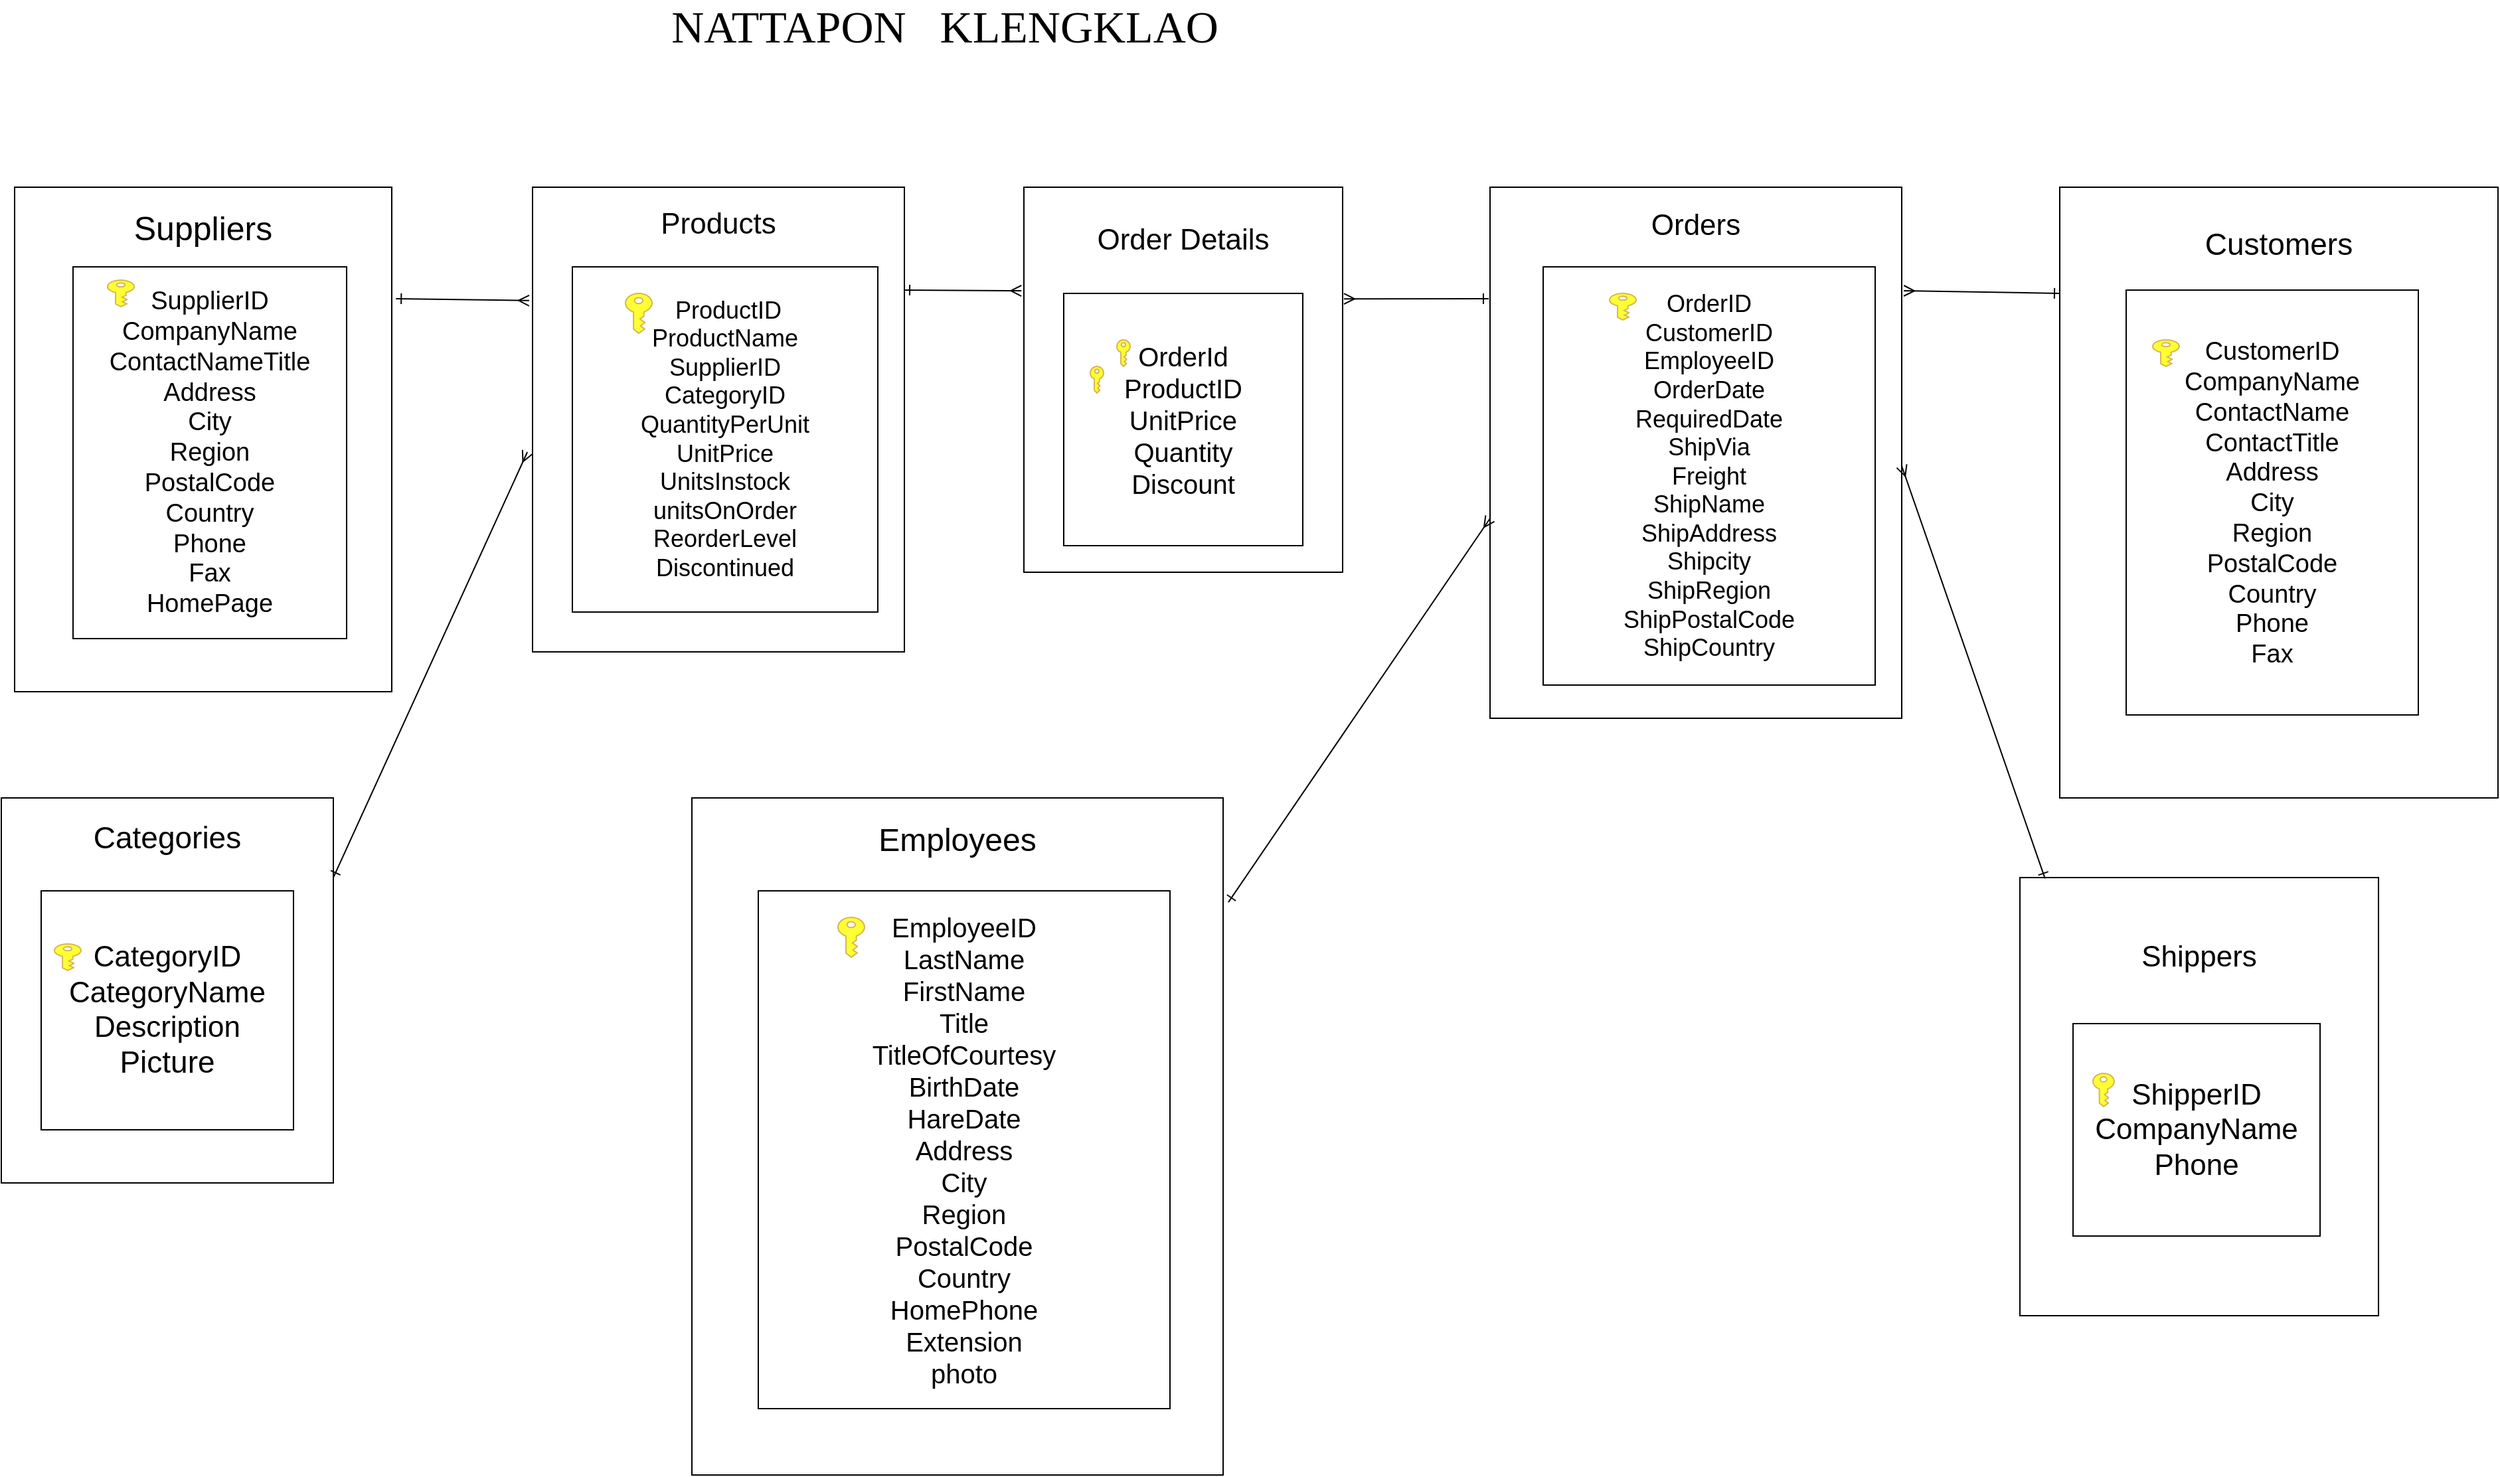 <mxfile version="14.4.3" type="github">
  <diagram id="C5RBs43oDa-KdzZeNtuy" name="Page-1">
    <mxGraphModel dx="1552" dy="1932" grid="1" gridSize="10" guides="1" tooltips="1" connect="1" arrows="1" fold="1" page="1" pageScale="1" pageWidth="827" pageHeight="1169" math="0" shadow="0">
      <root>
        <mxCell id="WIyWlLk6GJQsqaUBKTNV-0" />
        <mxCell id="WIyWlLk6GJQsqaUBKTNV-1" parent="WIyWlLk6GJQsqaUBKTNV-0" />
        <mxCell id="t3ygeQTU_5rc4qZ34IZP-57" value="" style="shape=table;html=1;whiteSpace=wrap;startSize=0;container=1;collapsible=0;childLayout=tableLayout;" parent="WIyWlLk6GJQsqaUBKTNV-1" vertex="1">
          <mxGeometry x="1670" y="-910" width="330" height="460" as="geometry" />
        </mxCell>
        <mxCell id="t3ygeQTU_5rc4qZ34IZP-58" value="" style="shape=partialRectangle;html=1;whiteSpace=wrap;collapsible=0;dropTarget=0;pointerEvents=0;fillColor=none;top=0;left=0;bottom=0;right=0;points=[[0,0.5],[1,0.5]];portConstraint=eastwest;" parent="t3ygeQTU_5rc4qZ34IZP-57" vertex="1">
          <mxGeometry width="330" height="460" as="geometry" />
        </mxCell>
        <mxCell id="t3ygeQTU_5rc4qZ34IZP-59" value="&lt;font&gt;&lt;font&gt;&lt;font style=&quot;font-size: 23px&quot;&gt;Customers&lt;br&gt;&lt;/font&gt;&lt;br&gt;&lt;br&gt;&lt;br&gt;&lt;br&gt;&lt;br&gt;&lt;br&gt;&lt;br&gt;&lt;br&gt;&lt;br&gt;&lt;br&gt;&lt;/font&gt;&lt;br&gt;&lt;br&gt;&lt;br&gt;&lt;br&gt;&lt;br&gt;&lt;br&gt;&lt;br&gt;&lt;br&gt;&lt;br&gt;&lt;br&gt;&lt;br&gt;&lt;br&gt;&lt;br&gt;&lt;br&gt;&lt;br&gt;&lt;br&gt;&lt;/font&gt;" style="shape=partialRectangle;html=1;whiteSpace=wrap;connectable=0;overflow=hidden;fillColor=none;top=0;left=0;bottom=0;right=0;" parent="t3ygeQTU_5rc4qZ34IZP-58" vertex="1">
          <mxGeometry width="330" height="460" as="geometry" />
        </mxCell>
        <mxCell id="t3ygeQTU_5rc4qZ34IZP-51" value="" style="shape=table;html=1;whiteSpace=wrap;startSize=0;container=1;collapsible=0;childLayout=tableLayout;" parent="WIyWlLk6GJQsqaUBKTNV-1" vertex="1">
          <mxGeometry x="890" y="-910" width="240" height="290" as="geometry" />
        </mxCell>
        <mxCell id="t3ygeQTU_5rc4qZ34IZP-52" value="" style="shape=partialRectangle;html=1;whiteSpace=wrap;collapsible=0;dropTarget=0;pointerEvents=0;fillColor=none;top=0;left=0;bottom=0;right=0;points=[[0,0.5],[1,0.5]];portConstraint=eastwest;" parent="t3ygeQTU_5rc4qZ34IZP-51" vertex="1">
          <mxGeometry width="240" height="290" as="geometry" />
        </mxCell>
        <mxCell id="t3ygeQTU_5rc4qZ34IZP-53" value="&lt;font style=&quot;font-size: 22px&quot;&gt;Order Details&lt;br&gt;&lt;br&gt;&lt;br&gt;&lt;br&gt;&lt;br&gt;&lt;br&gt;&lt;br&gt;&lt;br&gt;&lt;br&gt;&lt;/font&gt;" style="shape=partialRectangle;html=1;whiteSpace=wrap;connectable=0;overflow=hidden;fillColor=none;top=0;left=0;bottom=0;right=0;" parent="t3ygeQTU_5rc4qZ34IZP-52" vertex="1">
          <mxGeometry width="240" height="290" as="geometry" />
        </mxCell>
        <mxCell id="t3ygeQTU_5rc4qZ34IZP-42" value="" style="shape=table;html=1;whiteSpace=wrap;startSize=0;container=1;collapsible=0;childLayout=tableLayout;" parent="WIyWlLk6GJQsqaUBKTNV-1" vertex="1">
          <mxGeometry x="130" y="-910" width="284" height="380" as="geometry" />
        </mxCell>
        <mxCell id="t3ygeQTU_5rc4qZ34IZP-43" value="" style="shape=partialRectangle;html=1;whiteSpace=wrap;collapsible=0;dropTarget=0;pointerEvents=0;fillColor=none;top=0;left=0;bottom=0;right=0;points=[[0,0.5],[1,0.5]];portConstraint=eastwest;" parent="t3ygeQTU_5rc4qZ34IZP-42" vertex="1">
          <mxGeometry width="284" height="380" as="geometry" />
        </mxCell>
        <mxCell id="t3ygeQTU_5rc4qZ34IZP-44" value="&lt;font style=&quot;font-size: 25px&quot;&gt;Suppliers&lt;br&gt;&lt;br&gt;&lt;br&gt;&lt;/font&gt;&lt;br&gt;&lt;br&gt;&lt;br&gt;&lt;br&gt;&lt;br&gt;&lt;br&gt;&lt;br&gt;&lt;br&gt;&lt;br&gt;&lt;br&gt;&lt;br&gt;&lt;br&gt;&lt;br&gt;&lt;br&gt;&lt;br&gt;&lt;br&gt;&lt;br&gt;&lt;br&gt;" style="shape=partialRectangle;html=1;whiteSpace=wrap;connectable=0;overflow=hidden;fillColor=none;top=0;left=0;bottom=0;right=0;" parent="t3ygeQTU_5rc4qZ34IZP-43" vertex="1">
          <mxGeometry width="284" height="380" as="geometry" />
        </mxCell>
        <mxCell id="t3ygeQTU_5rc4qZ34IZP-39" value="" style="shape=table;html=1;whiteSpace=wrap;startSize=0;container=1;collapsible=0;childLayout=tableLayout;" parent="WIyWlLk6GJQsqaUBKTNV-1" vertex="1">
          <mxGeometry x="1241" y="-910" width="310" height="400" as="geometry" />
        </mxCell>
        <mxCell id="t3ygeQTU_5rc4qZ34IZP-40" value="" style="shape=partialRectangle;html=1;whiteSpace=wrap;collapsible=0;dropTarget=0;pointerEvents=0;fillColor=none;top=0;left=0;bottom=0;right=0;points=[[0,0.5],[1,0.5]];portConstraint=eastwest;" parent="t3ygeQTU_5rc4qZ34IZP-39" vertex="1">
          <mxGeometry width="310" height="400" as="geometry" />
        </mxCell>
        <mxCell id="t3ygeQTU_5rc4qZ34IZP-41" value="&lt;font style=&quot;font-size: 22px&quot;&gt;Orders&lt;br&gt;&lt;br&gt;&lt;br&gt;&lt;br&gt;&lt;br&gt;&lt;br&gt;&lt;br&gt;&lt;br&gt;&lt;br&gt;&lt;br&gt;&lt;br&gt;&lt;br&gt;&lt;br&gt;&lt;br&gt;&lt;/font&gt;" style="shape=partialRectangle;html=1;whiteSpace=wrap;connectable=0;overflow=hidden;fillColor=none;top=0;left=0;bottom=0;right=0;" parent="t3ygeQTU_5rc4qZ34IZP-40" vertex="1">
          <mxGeometry width="310" height="400" as="geometry" />
        </mxCell>
        <mxCell id="t3ygeQTU_5rc4qZ34IZP-32" value="" style="shape=table;html=1;whiteSpace=wrap;startSize=0;container=1;collapsible=0;childLayout=tableLayout;" parent="WIyWlLk6GJQsqaUBKTNV-1" vertex="1">
          <mxGeometry x="520" y="-910" width="280" height="350" as="geometry" />
        </mxCell>
        <mxCell id="t3ygeQTU_5rc4qZ34IZP-33" value="" style="shape=partialRectangle;html=1;whiteSpace=wrap;collapsible=0;dropTarget=0;pointerEvents=0;fillColor=none;top=0;left=0;bottom=0;right=0;points=[[0,0.5],[1,0.5]];portConstraint=eastwest;" parent="t3ygeQTU_5rc4qZ34IZP-32" vertex="1">
          <mxGeometry width="280" height="350" as="geometry" />
        </mxCell>
        <mxCell id="t3ygeQTU_5rc4qZ34IZP-34" value="&lt;font&gt;&lt;font style=&quot;font-size: 22px&quot;&gt;Products&lt;br&gt;&lt;br&gt;&lt;br&gt;&lt;br&gt;&lt;/font&gt;&lt;br&gt;&lt;br&gt;&lt;br&gt;&lt;br&gt;&lt;br&gt;&lt;br&gt;&lt;br&gt;&lt;br&gt;&lt;br&gt;&lt;br&gt;&lt;br&gt;&lt;br&gt;&lt;br&gt;&lt;br&gt;&lt;br&gt;&lt;/font&gt;" style="shape=partialRectangle;html=1;whiteSpace=wrap;connectable=0;overflow=hidden;fillColor=none;top=0;left=0;bottom=0;right=0;" parent="t3ygeQTU_5rc4qZ34IZP-33" vertex="1">
          <mxGeometry width="280" height="350" as="geometry" />
        </mxCell>
        <mxCell id="t3ygeQTU_5rc4qZ34IZP-22" value="" style="shape=table;html=1;whiteSpace=wrap;startSize=0;container=1;collapsible=0;childLayout=tableLayout;" parent="WIyWlLk6GJQsqaUBKTNV-1" vertex="1">
          <mxGeometry x="174" y="-850" width="206" height="280" as="geometry" />
        </mxCell>
        <mxCell id="t3ygeQTU_5rc4qZ34IZP-25" value="" style="shape=partialRectangle;html=1;whiteSpace=wrap;collapsible=0;dropTarget=0;pointerEvents=0;fillColor=none;top=0;left=0;bottom=0;right=0;points=[[0,0.5],[1,0.5]];portConstraint=eastwest;" parent="t3ygeQTU_5rc4qZ34IZP-22" vertex="1">
          <mxGeometry width="206" height="280" as="geometry" />
        </mxCell>
        <mxCell id="t3ygeQTU_5rc4qZ34IZP-26" value="&lt;font style=&quot;font-size: 19px&quot;&gt;SupplierID&lt;br&gt;CompanyName&lt;br&gt;ContactNameTitle&lt;br&gt;Address&lt;br&gt;City&lt;br&gt;Region&lt;br&gt;PostalCode&lt;br&gt;Country&lt;br&gt;Phone&lt;br&gt;Fax&lt;br&gt;HomePage&lt;/font&gt;" style="shape=partialRectangle;html=1;whiteSpace=wrap;connectable=0;overflow=hidden;fillColor=none;top=0;left=0;bottom=0;right=0;" parent="t3ygeQTU_5rc4qZ34IZP-25" vertex="1">
          <mxGeometry width="206" height="280" as="geometry" />
        </mxCell>
        <mxCell id="t3ygeQTU_5rc4qZ34IZP-1" value="" style="pointerEvents=1;shadow=0;dashed=0;html=1;strokeColor=#d6b656;labelPosition=center;verticalLabelPosition=bottom;verticalAlign=top;outlineConnect=0;align=center;shape=mxgraph.office.security.key_permissions;fillColor=#FFFF33;rotation=0;" parent="WIyWlLk6GJQsqaUBKTNV-1" vertex="1">
          <mxGeometry x="200" y="-840" width="20" height="20" as="geometry" />
        </mxCell>
        <mxCell id="t3ygeQTU_5rc4qZ34IZP-27" value="" style="shape=table;html=1;whiteSpace=wrap;startSize=0;container=1;collapsible=0;childLayout=tableLayout;" parent="WIyWlLk6GJQsqaUBKTNV-1" vertex="1">
          <mxGeometry x="550" y="-850" width="230" height="260" as="geometry" />
        </mxCell>
        <mxCell id="t3ygeQTU_5rc4qZ34IZP-28" value="" style="shape=partialRectangle;html=1;whiteSpace=wrap;collapsible=0;dropTarget=0;pointerEvents=0;fillColor=none;top=0;left=0;bottom=0;right=0;points=[[0,0.5],[1,0.5]];portConstraint=eastwest;" parent="t3ygeQTU_5rc4qZ34IZP-27" vertex="1">
          <mxGeometry width="230" height="260" as="geometry" />
        </mxCell>
        <mxCell id="t3ygeQTU_5rc4qZ34IZP-29" value="&lt;font style=&quot;font-size: 18px&quot;&gt;&amp;nbsp;&lt;font style=&quot;font-size: 18px&quot;&gt;ProductID&lt;br&gt;ProductName&lt;br&gt;SupplierID&lt;br&gt;CategoryID&lt;br&gt;QuantityPerUnit&lt;br&gt;UnitPrice&lt;br&gt;UnitsInstock&lt;br&gt;unitsOnOrder&lt;br&gt;ReorderLevel&lt;br&gt;Discontinued&lt;/font&gt;&lt;/font&gt;" style="shape=partialRectangle;html=1;whiteSpace=wrap;connectable=0;overflow=hidden;fillColor=none;top=0;left=0;bottom=0;right=0;" parent="t3ygeQTU_5rc4qZ34IZP-28" vertex="1">
          <mxGeometry width="230" height="260" as="geometry" />
        </mxCell>
        <mxCell id="t3ygeQTU_5rc4qZ34IZP-30" value="" style="pointerEvents=1;shadow=0;dashed=0;html=1;strokeColor=#d6b656;labelPosition=center;verticalLabelPosition=bottom;verticalAlign=top;outlineConnect=0;align=center;shape=mxgraph.office.security.key_permissions;fillColor=#FFFF33;rotation=0;" parent="WIyWlLk6GJQsqaUBKTNV-1" vertex="1">
          <mxGeometry x="590" y="-830" width="20" height="30" as="geometry" />
        </mxCell>
        <mxCell id="t3ygeQTU_5rc4qZ34IZP-35" value="" style="shape=table;html=1;whiteSpace=wrap;startSize=0;container=1;collapsible=0;childLayout=tableLayout;" parent="WIyWlLk6GJQsqaUBKTNV-1" vertex="1">
          <mxGeometry x="1281" y="-850" width="250" height="315" as="geometry" />
        </mxCell>
        <mxCell id="t3ygeQTU_5rc4qZ34IZP-36" value="" style="shape=partialRectangle;html=1;whiteSpace=wrap;collapsible=0;dropTarget=0;pointerEvents=0;fillColor=none;top=0;left=0;bottom=0;right=0;points=[[0,0.5],[1,0.5]];portConstraint=eastwest;" parent="t3ygeQTU_5rc4qZ34IZP-35" vertex="1">
          <mxGeometry width="250" height="315" as="geometry" />
        </mxCell>
        <mxCell id="t3ygeQTU_5rc4qZ34IZP-37" value="&lt;font style=&quot;font-size: 18px&quot;&gt;OrderID&lt;br&gt;CustomerID&lt;br&gt;EmployeeID&lt;br&gt;OrderDate&lt;br&gt;RequiredDate&lt;br&gt;ShipVia&lt;br&gt;Freight&lt;br&gt;ShipName&lt;br&gt;ShipAddress&lt;br&gt;Shipcity&lt;br&gt;ShipRegion&lt;br&gt;ShipPostalCode&lt;br&gt;ShipCountry&lt;/font&gt;" style="shape=partialRectangle;html=1;whiteSpace=wrap;connectable=0;overflow=hidden;fillColor=none;top=0;left=0;bottom=0;right=0;" parent="t3ygeQTU_5rc4qZ34IZP-36" vertex="1">
          <mxGeometry width="250" height="315" as="geometry" />
        </mxCell>
        <mxCell id="t3ygeQTU_5rc4qZ34IZP-38" value="" style="pointerEvents=1;shadow=0;dashed=0;html=1;strokeColor=#d6b656;labelPosition=center;verticalLabelPosition=bottom;verticalAlign=top;outlineConnect=0;align=center;shape=mxgraph.office.security.key_permissions;fillColor=#FFFF33;rotation=0;" parent="WIyWlLk6GJQsqaUBKTNV-1" vertex="1">
          <mxGeometry x="1331" y="-830" width="20" height="20" as="geometry" />
        </mxCell>
        <mxCell id="t3ygeQTU_5rc4qZ34IZP-46" value="" style="shape=table;html=1;whiteSpace=wrap;startSize=0;container=1;collapsible=0;childLayout=tableLayout;" parent="WIyWlLk6GJQsqaUBKTNV-1" vertex="1">
          <mxGeometry x="920" y="-830" width="180" height="190" as="geometry" />
        </mxCell>
        <mxCell id="t3ygeQTU_5rc4qZ34IZP-47" value="" style="shape=partialRectangle;html=1;whiteSpace=wrap;collapsible=0;dropTarget=0;pointerEvents=0;fillColor=none;top=0;left=0;bottom=0;right=0;points=[[0,0.5],[1,0.5]];portConstraint=eastwest;" parent="t3ygeQTU_5rc4qZ34IZP-46" vertex="1">
          <mxGeometry width="180" height="190" as="geometry" />
        </mxCell>
        <mxCell id="t3ygeQTU_5rc4qZ34IZP-48" value="&lt;font style=&quot;font-size: 20px&quot;&gt;OrderId&lt;br&gt;ProductID&lt;br&gt;UnitPrice&lt;br&gt;Quantity&lt;br&gt;Discount&lt;/font&gt;" style="shape=partialRectangle;html=1;whiteSpace=wrap;connectable=0;overflow=hidden;fillColor=none;top=0;left=0;bottom=0;right=0;" parent="t3ygeQTU_5rc4qZ34IZP-47" vertex="1">
          <mxGeometry width="180" height="190" as="geometry" />
        </mxCell>
        <mxCell id="t3ygeQTU_5rc4qZ34IZP-49" value="" style="pointerEvents=1;shadow=0;dashed=0;html=1;strokeColor=#d6b656;labelPosition=center;verticalLabelPosition=bottom;verticalAlign=top;outlineConnect=0;align=center;shape=mxgraph.office.security.key_permissions;fillColor=#FFFF33;rotation=0;" parent="WIyWlLk6GJQsqaUBKTNV-1" vertex="1">
          <mxGeometry x="960" y="-795" width="10" height="20" as="geometry" />
        </mxCell>
        <mxCell id="t3ygeQTU_5rc4qZ34IZP-50" value="" style="pointerEvents=1;shadow=0;dashed=0;html=1;strokeColor=#d6b656;labelPosition=center;verticalLabelPosition=bottom;verticalAlign=top;outlineConnect=0;align=center;shape=mxgraph.office.security.key_permissions;fillColor=#FFFF33;rotation=0;" parent="WIyWlLk6GJQsqaUBKTNV-1" vertex="1">
          <mxGeometry x="940" y="-775" width="10" height="20" as="geometry" />
        </mxCell>
        <mxCell id="t3ygeQTU_5rc4qZ34IZP-54" value="" style="shape=table;html=1;whiteSpace=wrap;startSize=0;container=1;collapsible=0;childLayout=tableLayout;" parent="WIyWlLk6GJQsqaUBKTNV-1" vertex="1">
          <mxGeometry x="1720" y="-832.5" width="220" height="320" as="geometry" />
        </mxCell>
        <mxCell id="t3ygeQTU_5rc4qZ34IZP-55" value="" style="shape=partialRectangle;html=1;whiteSpace=wrap;collapsible=0;dropTarget=0;pointerEvents=0;fillColor=none;top=0;left=0;bottom=0;right=0;points=[[0,0.5],[1,0.5]];portConstraint=eastwest;" parent="t3ygeQTU_5rc4qZ34IZP-54" vertex="1">
          <mxGeometry width="220" height="320" as="geometry" />
        </mxCell>
        <mxCell id="t3ygeQTU_5rc4qZ34IZP-56" value="&lt;font style=&quot;font-size: 19px&quot;&gt;CustomerID&lt;br&gt;CompanyName&lt;br&gt;ContactName&lt;br&gt;ContactTitle&lt;br&gt;Address&lt;br&gt;City&lt;br&gt;Region&lt;br&gt;PostalCode&lt;br&gt;Country&lt;br&gt;Phone&lt;br&gt;Fax&lt;/font&gt;" style="shape=partialRectangle;html=1;whiteSpace=wrap;connectable=0;overflow=hidden;fillColor=none;top=0;left=0;bottom=0;right=0;" parent="t3ygeQTU_5rc4qZ34IZP-55" vertex="1">
          <mxGeometry width="220" height="320" as="geometry" />
        </mxCell>
        <mxCell id="t3ygeQTU_5rc4qZ34IZP-60" value="" style="pointerEvents=1;shadow=0;dashed=0;html=1;strokeColor=#d6b656;labelPosition=center;verticalLabelPosition=bottom;verticalAlign=top;outlineConnect=0;align=center;shape=mxgraph.office.security.key_permissions;fillColor=#FFFF33;rotation=0;" parent="WIyWlLk6GJQsqaUBKTNV-1" vertex="1">
          <mxGeometry x="1740" y="-795" width="20" height="20" as="geometry" />
        </mxCell>
        <mxCell id="CzJj4sPSurfQgOKD12u9-1" value="" style="shape=table;html=1;whiteSpace=wrap;startSize=0;container=1;collapsible=0;childLayout=tableLayout;" vertex="1" parent="WIyWlLk6GJQsqaUBKTNV-1">
          <mxGeometry x="120" y="-450" width="250" height="290" as="geometry" />
        </mxCell>
        <mxCell id="CzJj4sPSurfQgOKD12u9-2" value="" style="shape=partialRectangle;html=1;whiteSpace=wrap;collapsible=0;dropTarget=0;pointerEvents=0;fillColor=none;top=0;left=0;bottom=0;right=0;points=[[0,0.5],[1,0.5]];portConstraint=eastwest;" vertex="1" parent="CzJj4sPSurfQgOKD12u9-1">
          <mxGeometry width="250" height="290" as="geometry" />
        </mxCell>
        <mxCell id="CzJj4sPSurfQgOKD12u9-3" value="&lt;font&gt;&lt;font style=&quot;font-size: 23px&quot;&gt;Categories&lt;br&gt;&lt;/font&gt;&lt;br&gt;&lt;br&gt;&lt;br&gt;&lt;br&gt;&lt;br&gt;&lt;br&gt;&lt;br&gt;&lt;br&gt;&lt;br&gt;&lt;br&gt;&lt;br&gt;&lt;br&gt;&lt;br&gt;&lt;br&gt;&lt;br&gt;&lt;br&gt;&lt;/font&gt;" style="shape=partialRectangle;html=1;whiteSpace=wrap;connectable=0;overflow=hidden;fillColor=none;top=0;left=0;bottom=0;right=0;" vertex="1" parent="CzJj4sPSurfQgOKD12u9-2">
          <mxGeometry width="250" height="290" as="geometry" />
        </mxCell>
        <mxCell id="CzJj4sPSurfQgOKD12u9-4" value="" style="shape=table;html=1;whiteSpace=wrap;startSize=0;container=1;collapsible=0;childLayout=tableLayout;" vertex="1" parent="WIyWlLk6GJQsqaUBKTNV-1">
          <mxGeometry x="150" y="-380" width="190" height="180" as="geometry" />
        </mxCell>
        <mxCell id="CzJj4sPSurfQgOKD12u9-5" value="" style="shape=partialRectangle;html=1;whiteSpace=wrap;collapsible=0;dropTarget=0;pointerEvents=0;fillColor=none;top=0;left=0;bottom=0;right=0;points=[[0,0.5],[1,0.5]];portConstraint=eastwest;" vertex="1" parent="CzJj4sPSurfQgOKD12u9-4">
          <mxGeometry width="190" height="180" as="geometry" />
        </mxCell>
        <mxCell id="CzJj4sPSurfQgOKD12u9-6" value="&lt;font&gt;&lt;span style=&quot;text-align: left&quot;&gt;&lt;font style=&quot;font-size: 22px&quot;&gt;CategoryID&lt;/font&gt;&lt;/span&gt;&lt;br&gt;&lt;span style=&quot;text-align: left&quot;&gt;&lt;font style=&quot;font-size: 22px&quot;&gt;CategoryName&lt;/font&gt;&lt;/span&gt;&lt;br&gt;&lt;span style=&quot;text-align: left&quot;&gt;&lt;font style=&quot;font-size: 22px&quot;&gt;Description&lt;/font&gt;&lt;/span&gt;&lt;br&gt;&lt;span style=&quot;text-align: left&quot;&gt;&lt;font style=&quot;font-size: 23px&quot;&gt;Picture&lt;/font&gt;&lt;/span&gt;&lt;br&gt;&lt;/font&gt;" style="shape=partialRectangle;html=1;whiteSpace=wrap;connectable=0;overflow=hidden;fillColor=none;top=0;left=0;bottom=0;right=0;" vertex="1" parent="CzJj4sPSurfQgOKD12u9-5">
          <mxGeometry width="190" height="180" as="geometry" />
        </mxCell>
        <mxCell id="CzJj4sPSurfQgOKD12u9-7" value="" style="pointerEvents=1;shadow=0;dashed=0;html=1;strokeColor=#d6b656;labelPosition=center;verticalLabelPosition=bottom;verticalAlign=top;outlineConnect=0;align=center;shape=mxgraph.office.security.key_permissions;fillColor=#FFFF33;rotation=0;" vertex="1" parent="WIyWlLk6GJQsqaUBKTNV-1">
          <mxGeometry x="160" y="-340" width="20" height="20" as="geometry" />
        </mxCell>
        <mxCell id="CzJj4sPSurfQgOKD12u9-9" value="" style="shape=table;html=1;whiteSpace=wrap;startSize=0;container=1;collapsible=0;childLayout=tableLayout;" vertex="1" parent="WIyWlLk6GJQsqaUBKTNV-1">
          <mxGeometry x="640" y="-450" width="400" height="510" as="geometry" />
        </mxCell>
        <mxCell id="CzJj4sPSurfQgOKD12u9-10" value="" style="shape=partialRectangle;html=1;whiteSpace=wrap;collapsible=0;dropTarget=0;pointerEvents=0;fillColor=none;top=0;left=0;bottom=0;right=0;points=[[0,0.5],[1,0.5]];portConstraint=eastwest;" vertex="1" parent="CzJj4sPSurfQgOKD12u9-9">
          <mxGeometry width="400" height="510" as="geometry" />
        </mxCell>
        <mxCell id="CzJj4sPSurfQgOKD12u9-11" value="&lt;font&gt;&lt;font style=&quot;font-size: 24px&quot;&gt;Employees&lt;br&gt;&lt;br&gt;&lt;br&gt;&lt;br&gt;&lt;/font&gt;&lt;br&gt;&lt;br&gt;&lt;br&gt;&lt;br&gt;&lt;br&gt;&lt;br&gt;&lt;br&gt;&lt;br&gt;&lt;br&gt;&lt;br&gt;&lt;br&gt;&lt;br&gt;&lt;br&gt;&lt;br&gt;&lt;br&gt;&lt;br&gt;&lt;br&gt;&lt;br&gt;&lt;br&gt;&lt;br&gt;&lt;br&gt;&lt;br&gt;&lt;br&gt;&lt;br&gt;&lt;br&gt;&lt;/font&gt;" style="shape=partialRectangle;html=1;whiteSpace=wrap;connectable=0;overflow=hidden;fillColor=none;top=0;left=0;bottom=0;right=0;" vertex="1" parent="CzJj4sPSurfQgOKD12u9-10">
          <mxGeometry width="400" height="510" as="geometry" />
        </mxCell>
        <mxCell id="CzJj4sPSurfQgOKD12u9-12" value="" style="shape=table;html=1;whiteSpace=wrap;startSize=0;container=1;collapsible=0;childLayout=tableLayout;" vertex="1" parent="WIyWlLk6GJQsqaUBKTNV-1">
          <mxGeometry x="690" y="-380" width="310" height="390" as="geometry" />
        </mxCell>
        <mxCell id="CzJj4sPSurfQgOKD12u9-13" value="" style="shape=partialRectangle;html=1;whiteSpace=wrap;collapsible=0;dropTarget=0;pointerEvents=0;fillColor=none;top=0;left=0;bottom=0;right=0;points=[[0,0.5],[1,0.5]];portConstraint=eastwest;" vertex="1" parent="CzJj4sPSurfQgOKD12u9-12">
          <mxGeometry width="310" height="390" as="geometry" />
        </mxCell>
        <mxCell id="CzJj4sPSurfQgOKD12u9-14" value="&lt;font style=&quot;font-size: 20px&quot;&gt;&lt;span style=&quot;text-align: left&quot;&gt;EmployeeID&lt;br&gt;&lt;/span&gt;&lt;span style=&quot;text-align: left&quot;&gt;LastName&lt;br&gt;&lt;/span&gt;&lt;span style=&quot;text-align: left&quot;&gt;FirstName&lt;br&gt;&lt;/span&gt;&lt;span style=&quot;text-align: left&quot;&gt;Title&lt;br&gt;&lt;/span&gt;&lt;span style=&quot;text-align: left&quot;&gt;TitleOfCourtesy&lt;br&gt;&lt;/span&gt;&lt;span style=&quot;text-align: left&quot;&gt;BirthDate&lt;br&gt;&lt;/span&gt;&lt;span style=&quot;text-align: left&quot;&gt;HareDate&lt;br&gt;&lt;/span&gt;&lt;span style=&quot;text-align: left&quot;&gt;Address&lt;br&gt;&lt;/span&gt;&lt;span style=&quot;text-align: left&quot;&gt;City&lt;br&gt;&lt;/span&gt;&lt;span style=&quot;text-align: left&quot;&gt;Region&lt;br&gt;&lt;/span&gt;&lt;span style=&quot;text-align: left&quot;&gt;PostalCode&lt;br&gt;&lt;/span&gt;&lt;span style=&quot;text-align: left&quot;&gt;Country&lt;br&gt;&lt;/span&gt;&lt;span style=&quot;text-align: left&quot;&gt;HomePhone&lt;br&gt;&lt;/span&gt;&lt;span style=&quot;text-align: left&quot;&gt;Extension&lt;br&gt;&lt;/span&gt;&lt;span style=&quot;text-align: left&quot;&gt;photo&lt;/span&gt;&lt;/font&gt;&lt;span style=&quot;font-weight: 700 ; text-align: left&quot;&gt;&lt;br&gt;&lt;/span&gt;" style="shape=partialRectangle;html=1;whiteSpace=wrap;connectable=0;overflow=hidden;fillColor=none;top=0;left=0;bottom=0;right=0;" vertex="1" parent="CzJj4sPSurfQgOKD12u9-13">
          <mxGeometry width="310" height="390" as="geometry" />
        </mxCell>
        <mxCell id="CzJj4sPSurfQgOKD12u9-15" value="" style="pointerEvents=1;shadow=0;dashed=0;html=1;strokeColor=#d6b656;labelPosition=center;verticalLabelPosition=bottom;verticalAlign=top;outlineConnect=0;align=center;shape=mxgraph.office.security.key_permissions;fillColor=#FFFF33;rotation=0;" vertex="1" parent="WIyWlLk6GJQsqaUBKTNV-1">
          <mxGeometry x="750" y="-360" width="20" height="30" as="geometry" />
        </mxCell>
        <mxCell id="CzJj4sPSurfQgOKD12u9-16" value="" style="shape=table;html=1;whiteSpace=wrap;startSize=0;container=1;collapsible=0;childLayout=tableLayout;" vertex="1" parent="WIyWlLk6GJQsqaUBKTNV-1">
          <mxGeometry x="1640" y="-390" width="270" height="330" as="geometry" />
        </mxCell>
        <mxCell id="CzJj4sPSurfQgOKD12u9-17" value="" style="shape=partialRectangle;html=1;whiteSpace=wrap;collapsible=0;dropTarget=0;pointerEvents=0;fillColor=none;top=0;left=0;bottom=0;right=0;points=[[0,0.5],[1,0.5]];portConstraint=eastwest;" vertex="1" parent="CzJj4sPSurfQgOKD12u9-16">
          <mxGeometry width="270" height="330" as="geometry" />
        </mxCell>
        <mxCell id="CzJj4sPSurfQgOKD12u9-18" value="&lt;font style=&quot;font-size: 22px&quot;&gt;Shippers&lt;br&gt;&lt;br&gt;&lt;br&gt;&lt;br&gt;&lt;br&gt;&lt;br&gt;&lt;br&gt;&lt;br&gt;&lt;br&gt;&lt;/font&gt;" style="shape=partialRectangle;html=1;whiteSpace=wrap;connectable=0;overflow=hidden;fillColor=none;top=0;left=0;bottom=0;right=0;" vertex="1" parent="CzJj4sPSurfQgOKD12u9-17">
          <mxGeometry width="270" height="330" as="geometry" />
        </mxCell>
        <mxCell id="CzJj4sPSurfQgOKD12u9-19" value="" style="shape=table;html=1;whiteSpace=wrap;startSize=0;container=1;collapsible=0;childLayout=tableLayout;" vertex="1" parent="WIyWlLk6GJQsqaUBKTNV-1">
          <mxGeometry x="1680" y="-280" width="186" height="160" as="geometry" />
        </mxCell>
        <mxCell id="CzJj4sPSurfQgOKD12u9-20" value="" style="shape=partialRectangle;html=1;whiteSpace=wrap;collapsible=0;dropTarget=0;pointerEvents=0;fillColor=none;top=0;left=0;bottom=0;right=0;points=[[0,0.5],[1,0.5]];portConstraint=eastwest;" vertex="1" parent="CzJj4sPSurfQgOKD12u9-19">
          <mxGeometry width="186" height="160" as="geometry" />
        </mxCell>
        <mxCell id="CzJj4sPSurfQgOKD12u9-21" value="&lt;font style=&quot;font-size: 22px&quot;&gt;ShipperID&lt;br&gt;CompanyName&lt;br&gt;Phone&lt;/font&gt;" style="shape=partialRectangle;html=1;whiteSpace=wrap;connectable=0;overflow=hidden;fillColor=none;top=0;left=0;bottom=0;right=0;align=center;" vertex="1" parent="CzJj4sPSurfQgOKD12u9-20">
          <mxGeometry width="186" height="160" as="geometry" />
        </mxCell>
        <mxCell id="CzJj4sPSurfQgOKD12u9-22" value="" style="pointerEvents=1;shadow=0;dashed=0;html=1;strokeColor=#d6b656;labelPosition=center;verticalLabelPosition=bottom;verticalAlign=top;outlineConnect=0;align=center;shape=mxgraph.office.security.key_permissions;fillColor=#FFFF33;rotation=0;" vertex="1" parent="WIyWlLk6GJQsqaUBKTNV-1">
          <mxGeometry x="1695" y="-242.5" width="16" height="25" as="geometry" />
        </mxCell>
        <mxCell id="CzJj4sPSurfQgOKD12u9-24" value="" style="endArrow=ERmany;html=1;endFill=0;startArrow=ERone;startFill=0;exitX=1.011;exitY=0.221;exitDx=0;exitDy=0;exitPerimeter=0;entryX=-0.009;entryY=0.244;entryDx=0;entryDy=0;entryPerimeter=0;" edge="1" parent="WIyWlLk6GJQsqaUBKTNV-1" source="t3ygeQTU_5rc4qZ34IZP-43" target="t3ygeQTU_5rc4qZ34IZP-33">
          <mxGeometry width="50" height="50" relative="1" as="geometry">
            <mxPoint x="480" y="-450" as="sourcePoint" />
            <mxPoint x="530" y="-825" as="targetPoint" />
          </mxGeometry>
        </mxCell>
        <mxCell id="CzJj4sPSurfQgOKD12u9-25" value="" style="endArrow=ERmany;html=1;endFill=0;startArrow=ERone;startFill=0;exitX=1.011;exitY=0.221;exitDx=0;exitDy=0;exitPerimeter=0;entryX=-0.014;entryY=0.57;entryDx=0;entryDy=0;entryPerimeter=0;rounded=1;" edge="1" parent="WIyWlLk6GJQsqaUBKTNV-1" target="t3ygeQTU_5rc4qZ34IZP-33">
          <mxGeometry width="50" height="50" relative="1" as="geometry">
            <mxPoint x="370.004" y="-390" as="sourcePoint" />
            <mxPoint x="470.36" y="-388.58" as="targetPoint" />
          </mxGeometry>
        </mxCell>
        <mxCell id="CzJj4sPSurfQgOKD12u9-26" value="" style="endArrow=ERmany;html=1;endFill=0;startArrow=ERone;startFill=0;exitX=1.011;exitY=0.221;exitDx=0;exitDy=0;exitPerimeter=0;entryX=-0.008;entryY=0.269;entryDx=0;entryDy=0;entryPerimeter=0;" edge="1" parent="WIyWlLk6GJQsqaUBKTNV-1" target="t3ygeQTU_5rc4qZ34IZP-52">
          <mxGeometry width="50" height="50" relative="1" as="geometry">
            <mxPoint x="800.004" y="-832.5" as="sourcePoint" />
            <mxPoint x="880" y="-831.5" as="targetPoint" />
          </mxGeometry>
        </mxCell>
        <mxCell id="CzJj4sPSurfQgOKD12u9-27" value="" style="endArrow=ERmany;html=1;endFill=0;startArrow=ERone;startFill=0;entryX=1.004;entryY=0.29;entryDx=0;entryDy=0;entryPerimeter=0;" edge="1" parent="WIyWlLk6GJQsqaUBKTNV-1" target="t3ygeQTU_5rc4qZ34IZP-52">
          <mxGeometry width="50" height="50" relative="1" as="geometry">
            <mxPoint x="1240" y="-826" as="sourcePoint" />
            <mxPoint x="1208.08" y="-489.49" as="targetPoint" />
          </mxGeometry>
        </mxCell>
        <mxCell id="CzJj4sPSurfQgOKD12u9-28" value="" style="endArrow=ERmany;html=1;endFill=0;startArrow=ERone;startFill=0;exitX=1.01;exitY=0.154;exitDx=0;exitDy=0;exitPerimeter=0;entryX=-0.014;entryY=0.57;entryDx=0;entryDy=0;entryPerimeter=0;rounded=1;" edge="1" parent="WIyWlLk6GJQsqaUBKTNV-1" source="CzJj4sPSurfQgOKD12u9-10">
          <mxGeometry width="50" height="50" relative="1" as="geometry">
            <mxPoint x="1094.924" y="-340" as="sourcePoint" />
            <mxPoint x="1241" y="-660.5" as="targetPoint" />
          </mxGeometry>
        </mxCell>
        <mxCell id="CzJj4sPSurfQgOKD12u9-29" value="" style="endArrow=ERmany;html=1;endFill=0;startArrow=ERone;startFill=0;entryX=1.005;entryY=0.195;entryDx=0;entryDy=0;entryPerimeter=0;" edge="1" parent="WIyWlLk6GJQsqaUBKTNV-1" target="t3ygeQTU_5rc4qZ34IZP-40">
          <mxGeometry width="50" height="50" relative="1" as="geometry">
            <mxPoint x="1670" y="-830" as="sourcePoint" />
            <mxPoint x="1560.96" y="-829.9" as="targetPoint" />
          </mxGeometry>
        </mxCell>
        <mxCell id="CzJj4sPSurfQgOKD12u9-30" value="" style="endArrow=ERmany;html=1;endFill=0;startArrow=ERone;startFill=0;entryX=1;entryY=0.525;entryDx=0;entryDy=0;entryPerimeter=0;exitX=0.07;exitY=0.002;exitDx=0;exitDy=0;exitPerimeter=0;" edge="1" parent="WIyWlLk6GJQsqaUBKTNV-1" source="CzJj4sPSurfQgOKD12u9-17" target="t3ygeQTU_5rc4qZ34IZP-40">
          <mxGeometry width="50" height="50" relative="1" as="geometry">
            <mxPoint x="1450" y="-350" as="sourcePoint" />
            <mxPoint x="1530.0" y="-332" as="targetPoint" />
          </mxGeometry>
        </mxCell>
        <mxCell id="CzJj4sPSurfQgOKD12u9-31" value="&lt;font style=&quot;font-size: 34px&quot; face=&quot;Georgia&quot;&gt;NATTAPON&amp;nbsp; &amp;nbsp;KLENGKLAO&lt;/font&gt;" style="text;html=1;align=center;verticalAlign=middle;resizable=0;points=[];autosize=1;" vertex="1" parent="WIyWlLk6GJQsqaUBKTNV-1">
          <mxGeometry x="610" y="-1045" width="440" height="30" as="geometry" />
        </mxCell>
      </root>
    </mxGraphModel>
  </diagram>
</mxfile>
